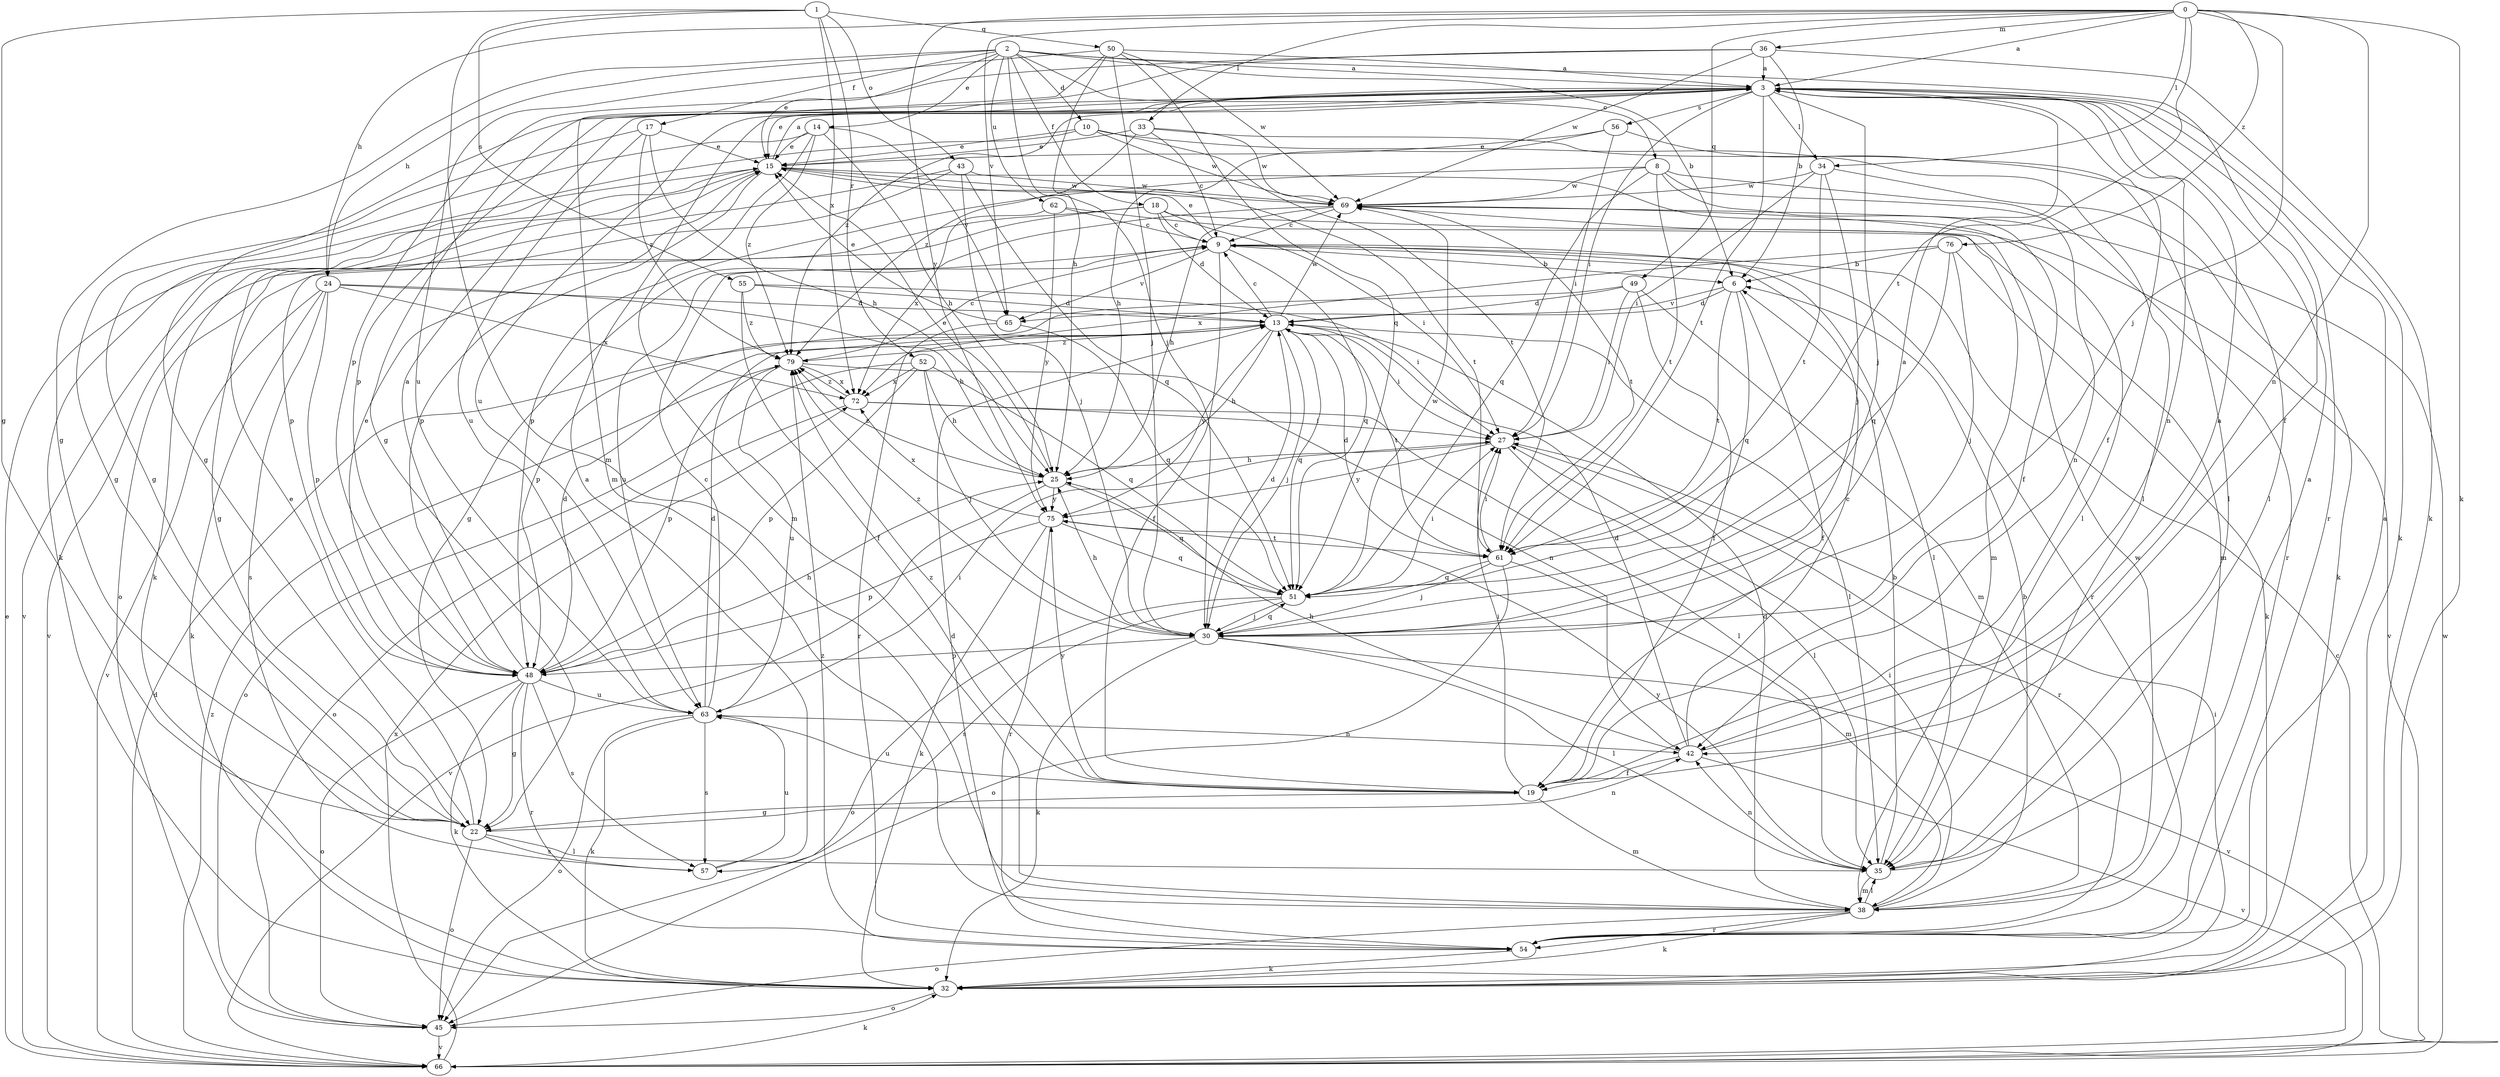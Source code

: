 strict digraph  {
0;
1;
2;
3;
6;
8;
9;
10;
13;
14;
15;
17;
18;
19;
22;
24;
25;
27;
30;
32;
33;
34;
35;
36;
38;
42;
43;
45;
48;
49;
50;
51;
52;
54;
55;
56;
57;
61;
62;
63;
65;
66;
69;
72;
75;
76;
79;
0 -> 3  [label=a];
0 -> 24  [label=h];
0 -> 30  [label=j];
0 -> 32  [label=k];
0 -> 33  [label=l];
0 -> 34  [label=l];
0 -> 36  [label=m];
0 -> 42  [label=n];
0 -> 49  [label=q];
0 -> 61  [label=t];
0 -> 65  [label=v];
0 -> 75  [label=y];
0 -> 76  [label=z];
1 -> 22  [label=g];
1 -> 38  [label=m];
1 -> 43  [label=o];
1 -> 50  [label=q];
1 -> 52  [label=r];
1 -> 55  [label=s];
1 -> 72  [label=x];
2 -> 3  [label=a];
2 -> 6  [label=b];
2 -> 8  [label=c];
2 -> 10  [label=d];
2 -> 14  [label=e];
2 -> 15  [label=e];
2 -> 17  [label=f];
2 -> 18  [label=f];
2 -> 19  [label=f];
2 -> 22  [label=g];
2 -> 24  [label=h];
2 -> 30  [label=j];
2 -> 62  [label=u];
3 -> 15  [label=e];
3 -> 19  [label=f];
3 -> 22  [label=g];
3 -> 27  [label=i];
3 -> 30  [label=j];
3 -> 32  [label=k];
3 -> 34  [label=l];
3 -> 42  [label=n];
3 -> 48  [label=p];
3 -> 54  [label=r];
3 -> 56  [label=s];
3 -> 61  [label=t];
3 -> 63  [label=u];
3 -> 79  [label=z];
6 -> 13  [label=d];
6 -> 19  [label=f];
6 -> 51  [label=q];
6 -> 61  [label=t];
6 -> 65  [label=v];
8 -> 19  [label=f];
8 -> 42  [label=n];
8 -> 48  [label=p];
8 -> 51  [label=q];
8 -> 54  [label=r];
8 -> 61  [label=t];
8 -> 69  [label=w];
9 -> 6  [label=b];
9 -> 15  [label=e];
9 -> 19  [label=f];
9 -> 35  [label=l];
9 -> 51  [label=q];
9 -> 54  [label=r];
9 -> 63  [label=u];
9 -> 65  [label=v];
10 -> 15  [label=e];
10 -> 32  [label=k];
10 -> 35  [label=l];
10 -> 61  [label=t];
10 -> 69  [label=w];
13 -> 9  [label=c];
13 -> 25  [label=h];
13 -> 27  [label=i];
13 -> 30  [label=j];
13 -> 35  [label=l];
13 -> 51  [label=q];
13 -> 61  [label=t];
13 -> 69  [label=w];
13 -> 75  [label=y];
13 -> 79  [label=z];
14 -> 15  [label=e];
14 -> 22  [label=g];
14 -> 25  [label=h];
14 -> 38  [label=m];
14 -> 65  [label=v];
14 -> 79  [label=z];
15 -> 3  [label=a];
15 -> 32  [label=k];
15 -> 35  [label=l];
15 -> 48  [label=p];
15 -> 61  [label=t];
15 -> 66  [label=v];
15 -> 69  [label=w];
17 -> 15  [label=e];
17 -> 22  [label=g];
17 -> 25  [label=h];
17 -> 63  [label=u];
17 -> 79  [label=z];
18 -> 9  [label=c];
18 -> 13  [label=d];
18 -> 22  [label=g];
18 -> 27  [label=i];
18 -> 38  [label=m];
18 -> 66  [label=v];
19 -> 22  [label=g];
19 -> 27  [label=i];
19 -> 38  [label=m];
19 -> 63  [label=u];
19 -> 75  [label=y];
19 -> 79  [label=z];
22 -> 15  [label=e];
22 -> 35  [label=l];
22 -> 42  [label=n];
22 -> 45  [label=o];
22 -> 57  [label=s];
24 -> 13  [label=d];
24 -> 25  [label=h];
24 -> 32  [label=k];
24 -> 48  [label=p];
24 -> 57  [label=s];
24 -> 66  [label=v];
24 -> 72  [label=x];
25 -> 15  [label=e];
25 -> 51  [label=q];
25 -> 66  [label=v];
25 -> 75  [label=y];
25 -> 79  [label=z];
27 -> 25  [label=h];
27 -> 35  [label=l];
27 -> 54  [label=r];
27 -> 75  [label=y];
30 -> 3  [label=a];
30 -> 13  [label=d];
30 -> 25  [label=h];
30 -> 32  [label=k];
30 -> 35  [label=l];
30 -> 48  [label=p];
30 -> 51  [label=q];
30 -> 66  [label=v];
30 -> 79  [label=z];
32 -> 27  [label=i];
32 -> 45  [label=o];
33 -> 9  [label=c];
33 -> 15  [label=e];
33 -> 35  [label=l];
33 -> 69  [label=w];
33 -> 79  [label=z];
34 -> 27  [label=i];
34 -> 30  [label=j];
34 -> 32  [label=k];
34 -> 61  [label=t];
34 -> 69  [label=w];
35 -> 3  [label=a];
35 -> 6  [label=b];
35 -> 38  [label=m];
35 -> 42  [label=n];
35 -> 75  [label=y];
36 -> 3  [label=a];
36 -> 6  [label=b];
36 -> 22  [label=g];
36 -> 32  [label=k];
36 -> 48  [label=p];
36 -> 69  [label=w];
38 -> 6  [label=b];
38 -> 13  [label=d];
38 -> 27  [label=i];
38 -> 32  [label=k];
38 -> 35  [label=l];
38 -> 45  [label=o];
38 -> 54  [label=r];
38 -> 69  [label=w];
42 -> 3  [label=a];
42 -> 9  [label=c];
42 -> 13  [label=d];
42 -> 19  [label=f];
42 -> 25  [label=h];
42 -> 66  [label=v];
43 -> 30  [label=j];
43 -> 45  [label=o];
43 -> 48  [label=p];
43 -> 51  [label=q];
43 -> 69  [label=w];
45 -> 66  [label=v];
48 -> 3  [label=a];
48 -> 13  [label=d];
48 -> 15  [label=e];
48 -> 22  [label=g];
48 -> 25  [label=h];
48 -> 32  [label=k];
48 -> 45  [label=o];
48 -> 54  [label=r];
48 -> 57  [label=s];
48 -> 63  [label=u];
49 -> 13  [label=d];
49 -> 19  [label=f];
49 -> 27  [label=i];
49 -> 38  [label=m];
49 -> 48  [label=p];
50 -> 3  [label=a];
50 -> 25  [label=h];
50 -> 30  [label=j];
50 -> 38  [label=m];
50 -> 51  [label=q];
50 -> 63  [label=u];
50 -> 69  [label=w];
51 -> 27  [label=i];
51 -> 30  [label=j];
51 -> 45  [label=o];
51 -> 57  [label=s];
51 -> 69  [label=w];
52 -> 25  [label=h];
52 -> 30  [label=j];
52 -> 45  [label=o];
52 -> 48  [label=p];
52 -> 51  [label=q];
52 -> 72  [label=x];
54 -> 3  [label=a];
54 -> 13  [label=d];
54 -> 32  [label=k];
54 -> 79  [label=z];
55 -> 13  [label=d];
55 -> 19  [label=f];
55 -> 27  [label=i];
55 -> 79  [label=z];
56 -> 15  [label=e];
56 -> 25  [label=h];
56 -> 27  [label=i];
56 -> 35  [label=l];
57 -> 3  [label=a];
57 -> 63  [label=u];
61 -> 13  [label=d];
61 -> 27  [label=i];
61 -> 30  [label=j];
61 -> 38  [label=m];
61 -> 45  [label=o];
61 -> 51  [label=q];
62 -> 9  [label=c];
62 -> 38  [label=m];
62 -> 72  [label=x];
62 -> 75  [label=y];
63 -> 9  [label=c];
63 -> 13  [label=d];
63 -> 27  [label=i];
63 -> 32  [label=k];
63 -> 42  [label=n];
63 -> 45  [label=o];
63 -> 57  [label=s];
65 -> 15  [label=e];
65 -> 51  [label=q];
65 -> 54  [label=r];
66 -> 9  [label=c];
66 -> 13  [label=d];
66 -> 15  [label=e];
66 -> 32  [label=k];
66 -> 69  [label=w];
66 -> 72  [label=x];
66 -> 79  [label=z];
69 -> 9  [label=c];
69 -> 22  [label=g];
69 -> 25  [label=h];
69 -> 61  [label=t];
69 -> 66  [label=v];
72 -> 27  [label=i];
72 -> 35  [label=l];
72 -> 45  [label=o];
72 -> 79  [label=z];
75 -> 32  [label=k];
75 -> 48  [label=p];
75 -> 51  [label=q];
75 -> 54  [label=r];
75 -> 61  [label=t];
75 -> 72  [label=x];
76 -> 6  [label=b];
76 -> 30  [label=j];
76 -> 32  [label=k];
76 -> 51  [label=q];
76 -> 72  [label=x];
79 -> 9  [label=c];
79 -> 42  [label=n];
79 -> 48  [label=p];
79 -> 63  [label=u];
79 -> 72  [label=x];
}
